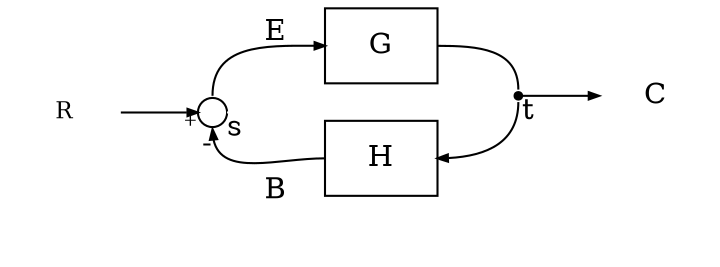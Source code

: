digraph {

	rankdir=LR;
	0 [shape=circle, fontcolor = white, width = .2, label = ""];
	a [shape=none, label="R", fontsize = 11];
	b [shape=box, label="G"];
	d [shape=point, label = ""];
	e [shape=none, label=C];
	f [shape=box, label="H"];

	{ rank = same; b; f }

	a -> 0 [arrowsize = 0.5, tailport = e, headport = w, headlabel = "+", fontsize = 8]
	0 -> b [arrowhead = none, tailport = e, headport = s, taillabel = "s", color = white]
	0 -> b [arrowsize = 0.5, tailport = n, headport = w, label = "E"]
	b -> d [arrowsize = 0.5, tailport = e, headport = n, arrowhead = none]
	d -> e [arrowsize = 0.5, tailport = e, headport = w, taillabel = "t"]
	d -> f [arrowsize = 0.5, tailport = s, headport = e]
	f -> 0 [arrowhead = none, tailport = s, headport = s, label = "B\n\n", color = white]
	f -> 0 [arrowsize = 0.5, tailport = w, headport = s, headlabel = "-"]
}